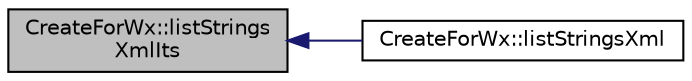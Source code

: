 digraph "CreateForWx::listStringsXmlIts"
{
  edge [fontname="Helvetica",fontsize="10",labelfontname="Helvetica",labelfontsize="10"];
  node [fontname="Helvetica",fontsize="10",shape=record];
  rankdir="LR";
  Node86 [label="CreateForWx::listStrings\lXmlIts",height=0.2,width=0.4,color="black", fillcolor="grey75", style="filled", fontcolor="black"];
  Node86 -> Node87 [dir="back",color="midnightblue",fontsize="10",style="solid",fontname="Helvetica"];
  Node87 [label="CreateForWx::listStringsXml",height=0.2,width=0.4,color="black", fillcolor="white", style="filled",URL="$class_create_for_wx.html#a024b578abef8bb97ef294251021fa11f",tooltip="List the strings into _shortfile with &#39;xgettext&#39;. "];
}
